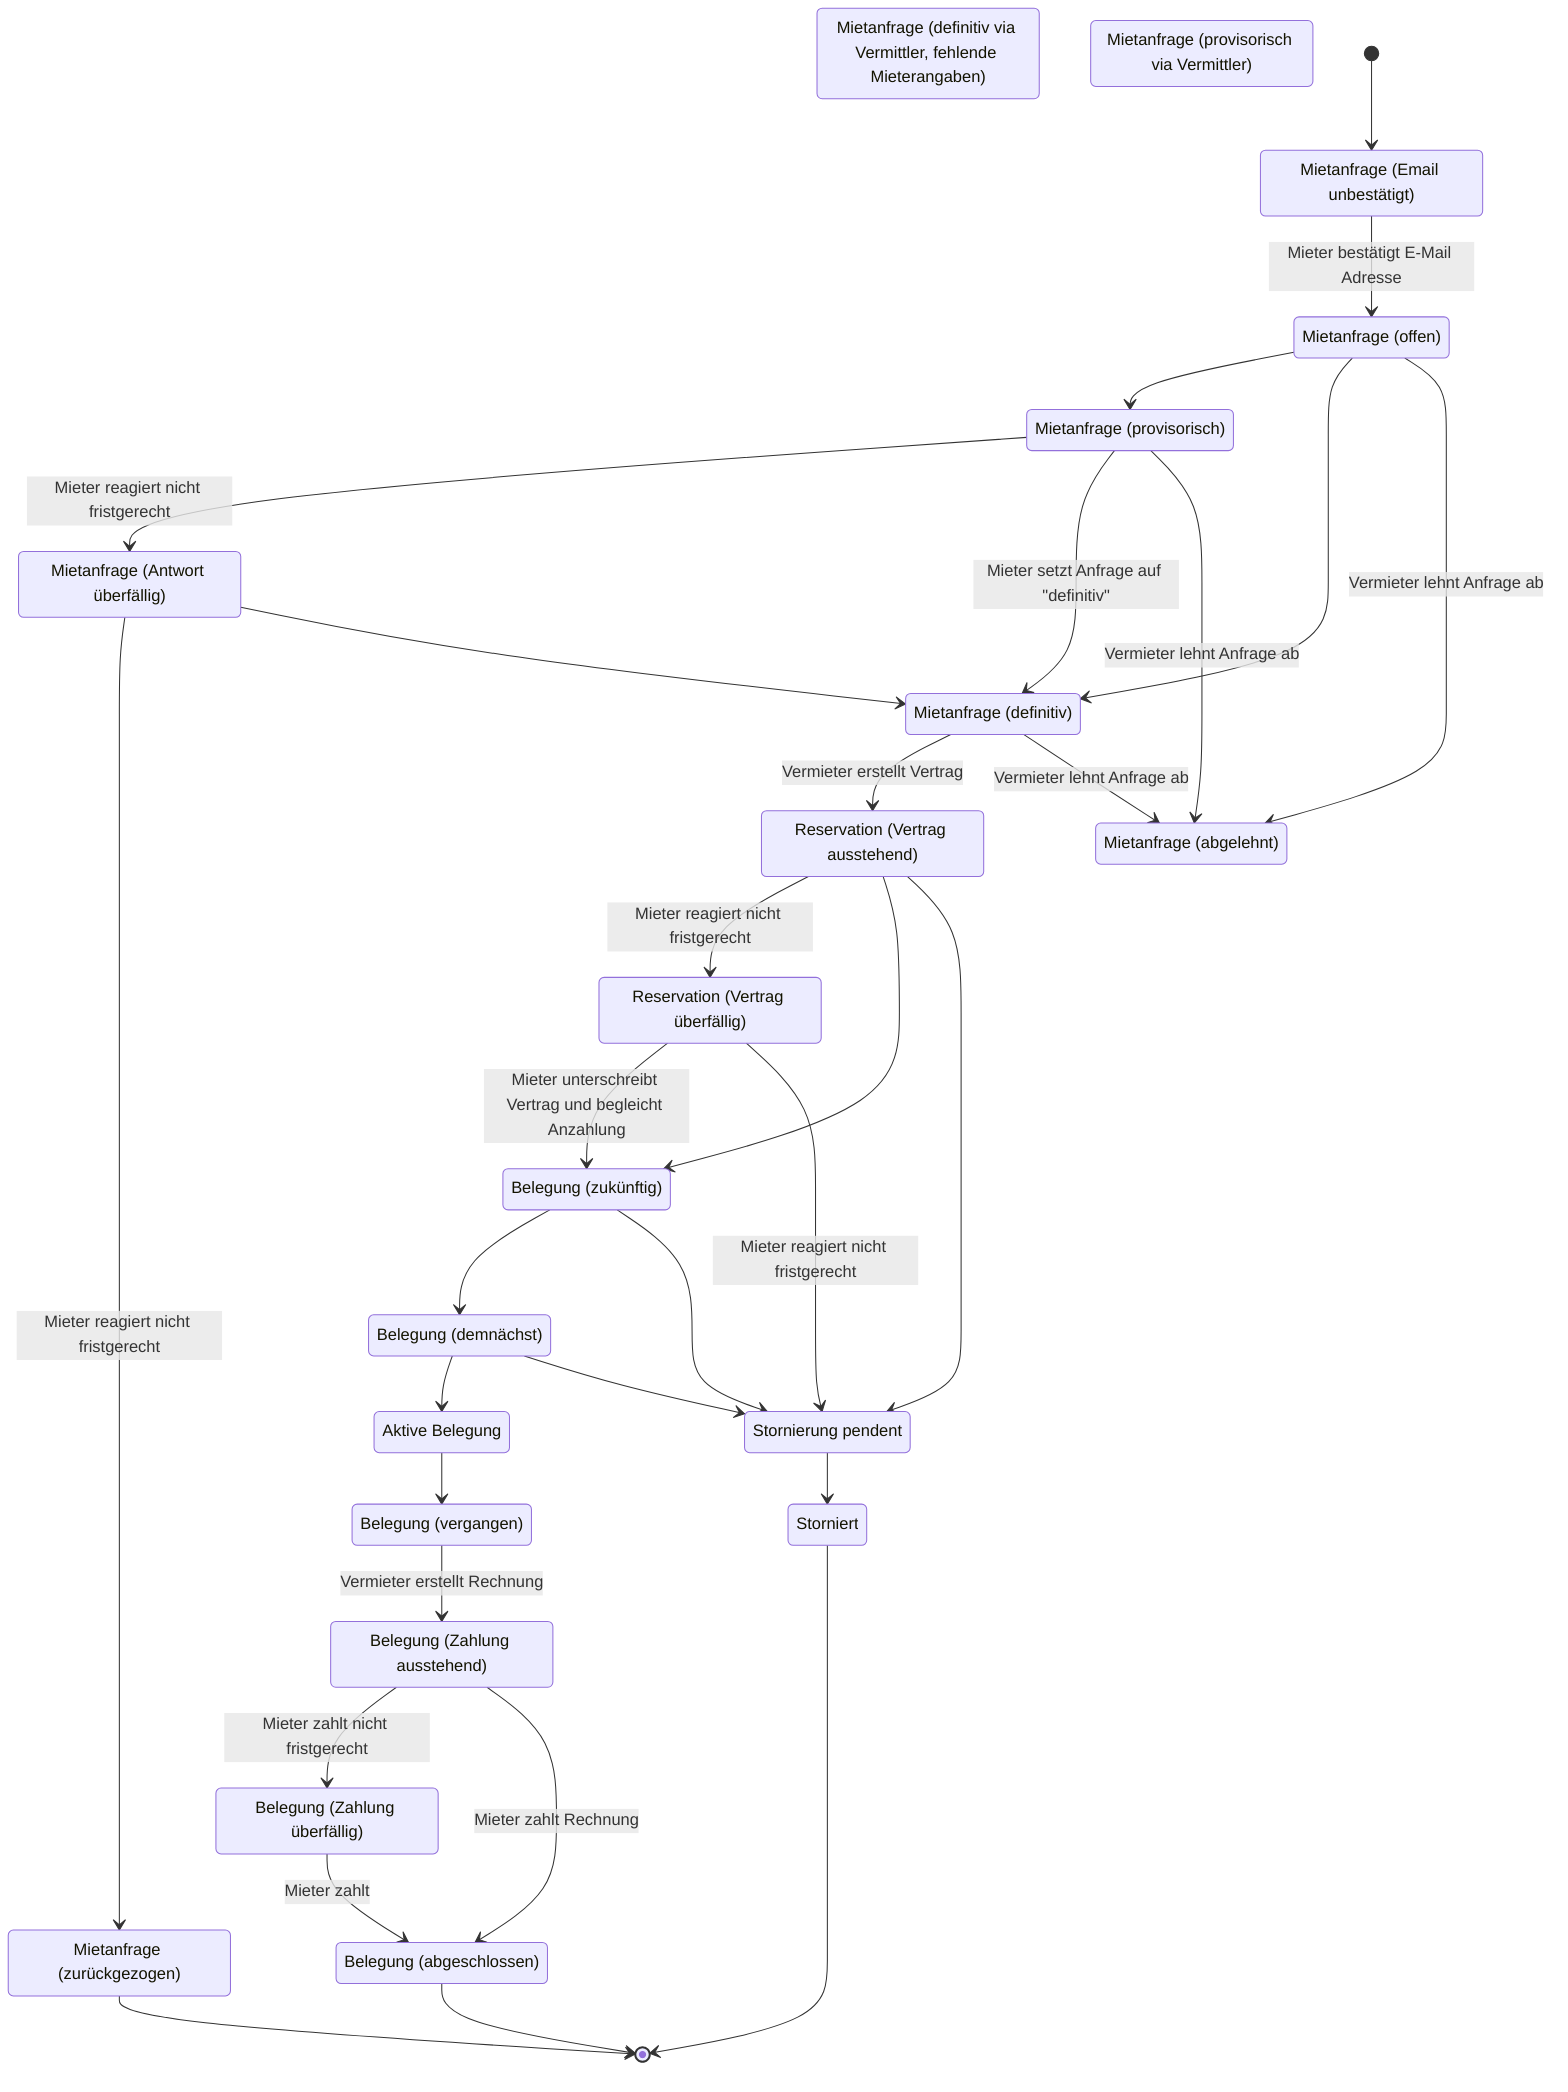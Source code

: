 stateDiagram-v2
  active: Aktive Belegung
  awaiting_contract: Reservation (Vertrag ausstehend)
  awaiting_tenant: Mietanfrage (definitiv via Vermittler, fehlende Mieterangaben)
  booking_agent_request: Mietanfrage (provisorisch via Vermittler)
  cancelation_pending: Stornierung pendent
  cancelled: Storniert
  cancelled_request: Mietanfrage (zurückgezogen)
  completed: Belegung (abgeschlossen)
  declined_request: Mietanfrage (abgelehnt)
  definitive_request: Mietanfrage (definitiv)
  open_request: Mietanfrage (offen)
  overdue: Reservation (Vertrag überfällig)
  overdue_request: Mietanfrage (Antwort überfällig)
  past: Belegung (vergangen)
  payment_due: Belegung (Zahlung ausstehend)
  payment_overdue: Belegung (Zahlung überfällig)
  provisional_request: Mietanfrage (provisorisch)
  unconfirmed_request: Mietanfrage (Email unbestätigt)
  upcoming: Belegung (zukünftig)
  upcoming_soon: Belegung (demnächst)


  [*] --> unconfirmed_request
  unconfirmed_request --> open_request: Mieter bestätigt E-Mail Adresse
  open_request --> provisional_request
  open_request --> definitive_request
  open_request --> declined_request: Vermieter lehnt Anfrage ab
  provisional_request --> overdue_request: Mieter reagiert nicht fristgerecht
  provisional_request --> definitive_request: Mieter setzt Anfrage auf "definitiv"
  provisional_request --> declined_request: Vermieter lehnt Anfrage ab
  definitive_request --> awaiting_contract: Vermieter erstellt Vertrag 
  definitive_request --> declined_request: Vermieter lehnt Anfrage ab
  overdue_request --> cancelled_request: Mieter reagiert nicht fristgerecht
  overdue_request --> definitive_request
  cancelled_request --> [*]
  awaiting_contract --> overdue: Mieter reagiert nicht fristgerecht
  overdue --> upcoming: Mieter unterschreibt Vertrag und begleicht Anzahlung
  overdue --> cancelation_pending: Mieter reagiert nicht fristgerecht
  awaiting_contract --> upcoming
  awaiting_contract --> cancelation_pending
  upcoming --> upcoming_soon
  upcoming --> cancelation_pending
  upcoming_soon --> active
  upcoming_soon --> cancelation_pending
  active --> past
  past --> payment_due: Vermieter erstellt Rechnung
  payment_due --> payment_overdue: Mieter zahlt nicht fristgerecht
  payment_due --> completed: Mieter zahlt Rechnung
  payment_overdue --> completed: Mieter zahlt
  completed --> [*]
  cancelation_pending --> cancelled
  cancelled --> [*]